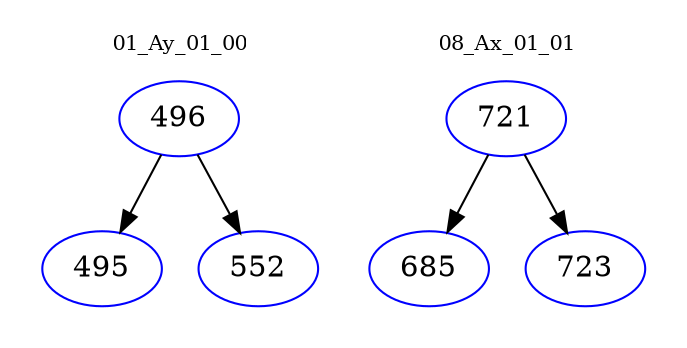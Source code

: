 digraph{
subgraph cluster_0 {
color = white
label = "01_Ay_01_00";
fontsize=10;
T0_496 [label="496", color="blue"]
T0_496 -> T0_495 [color="black"]
T0_495 [label="495", color="blue"]
T0_496 -> T0_552 [color="black"]
T0_552 [label="552", color="blue"]
}
subgraph cluster_1 {
color = white
label = "08_Ax_01_01";
fontsize=10;
T1_721 [label="721", color="blue"]
T1_721 -> T1_685 [color="black"]
T1_685 [label="685", color="blue"]
T1_721 -> T1_723 [color="black"]
T1_723 [label="723", color="blue"]
}
}
